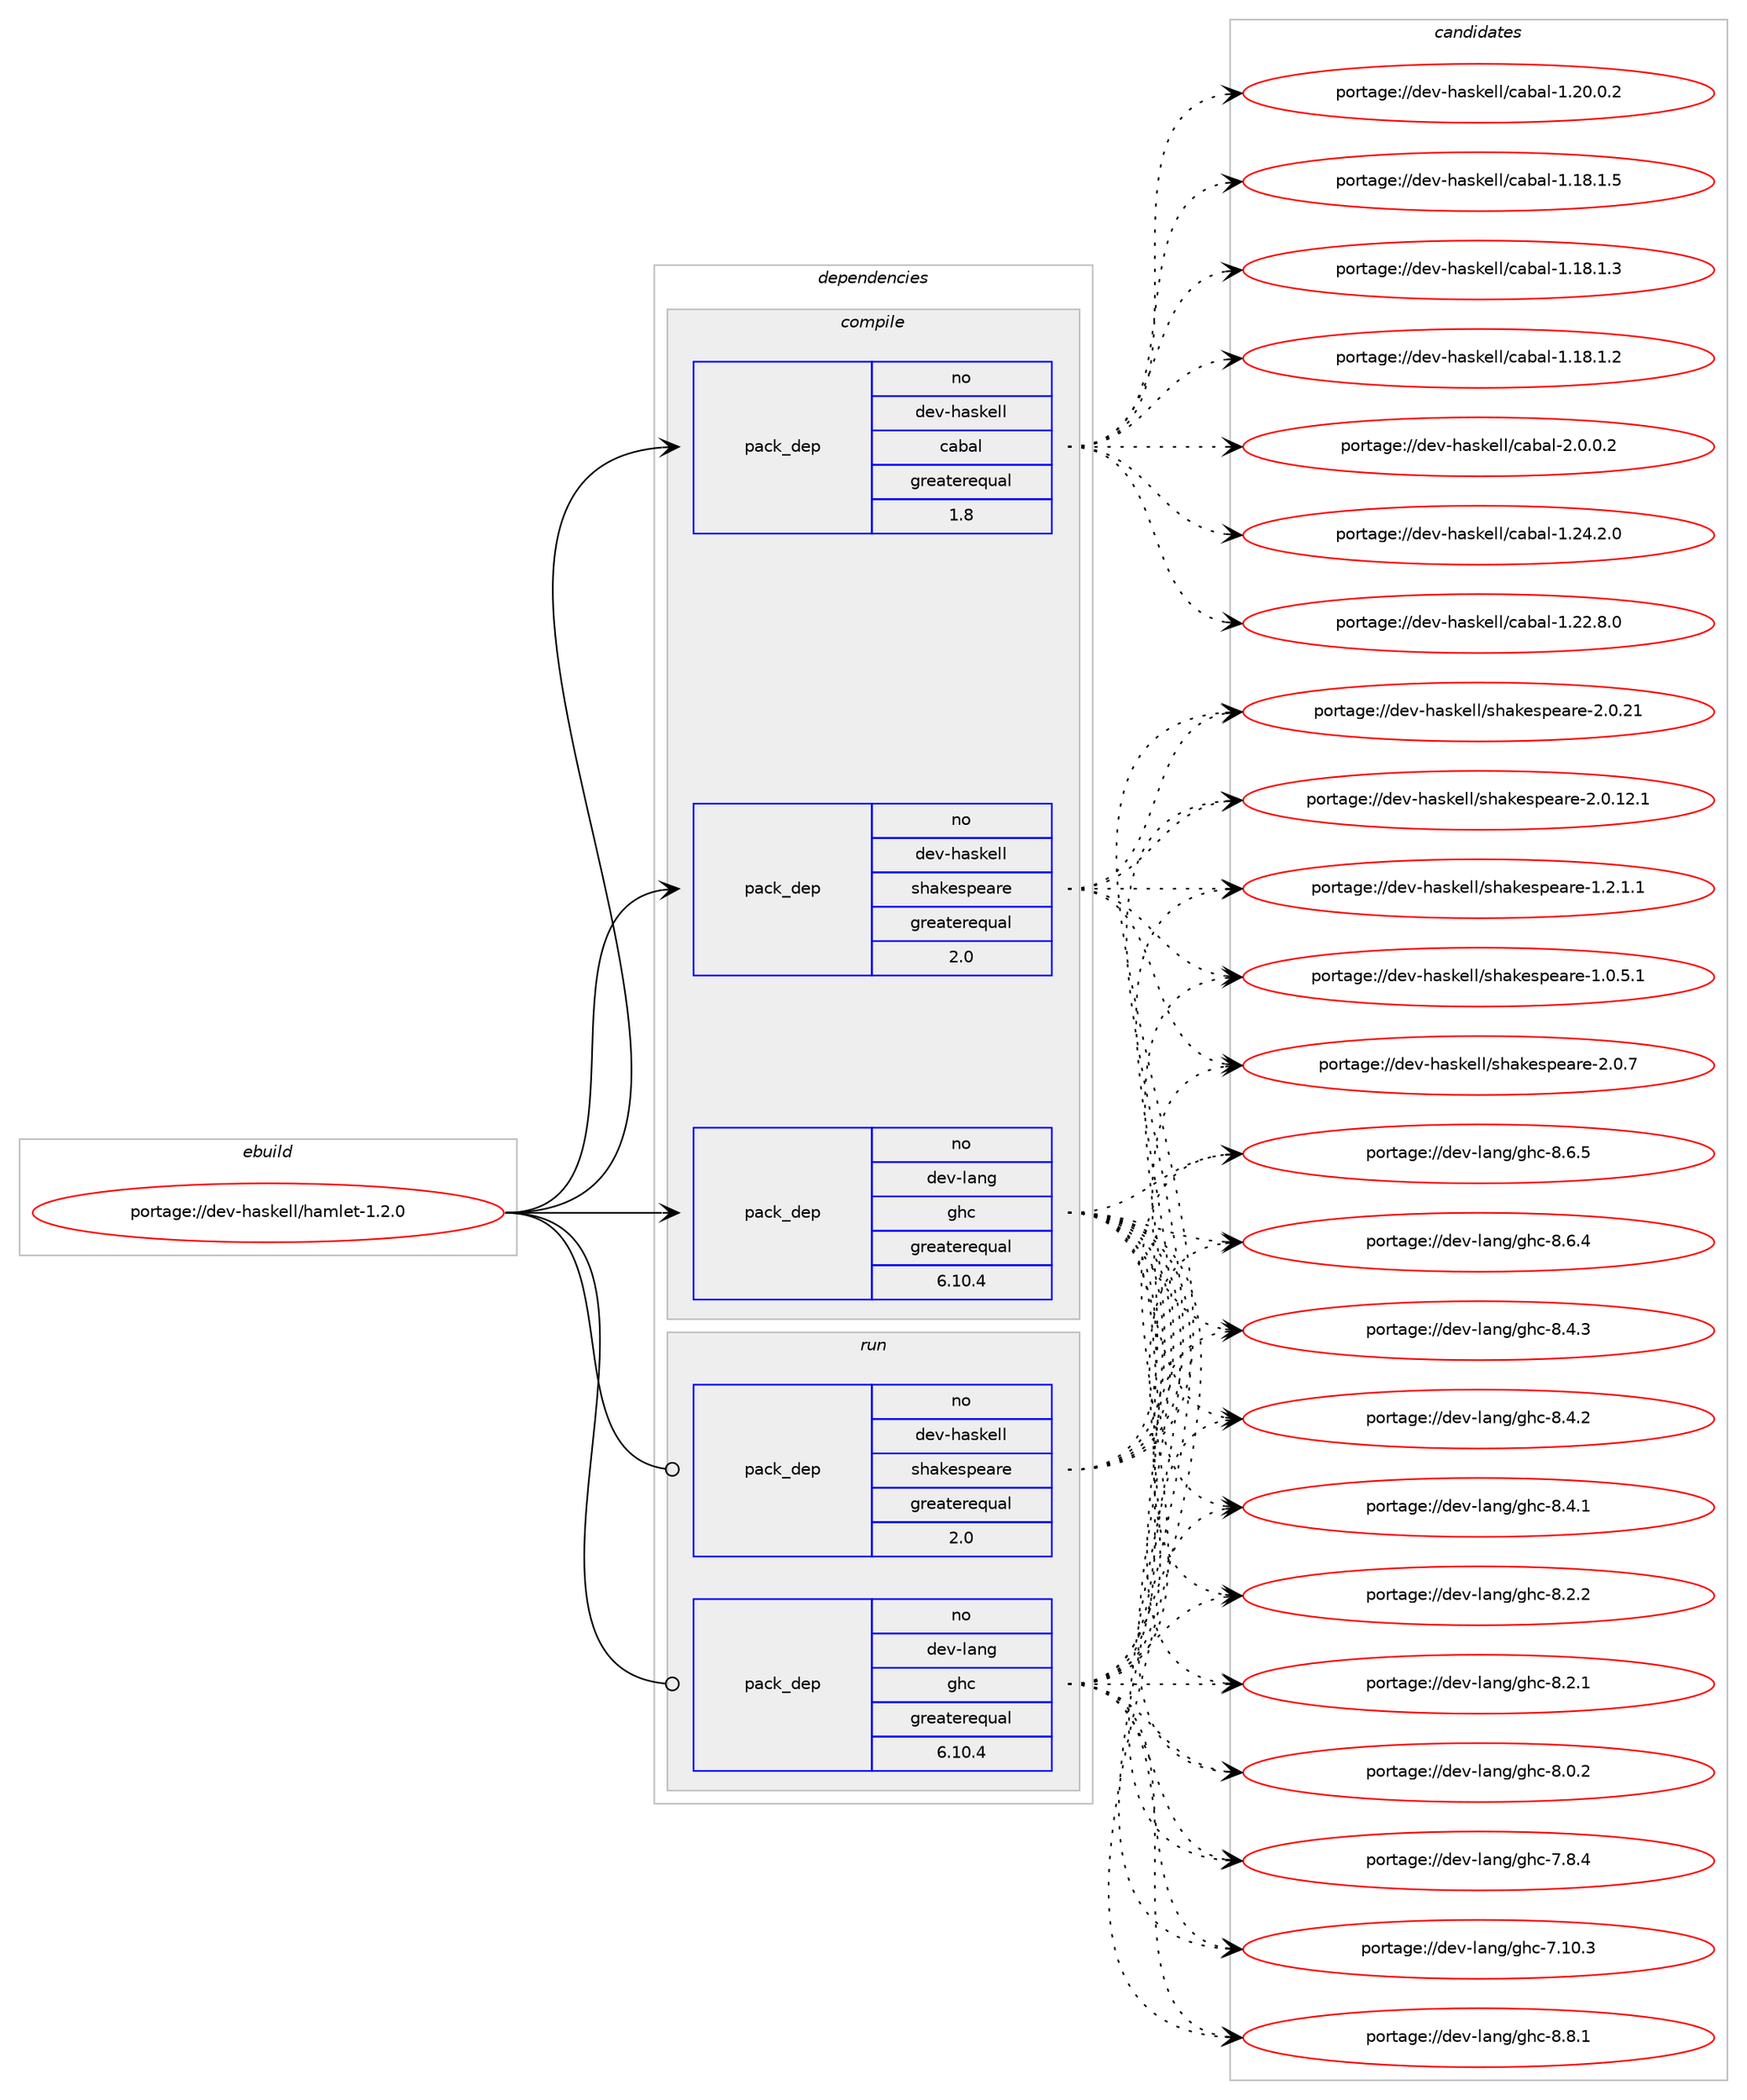 digraph prolog {

# *************
# Graph options
# *************

newrank=true;
concentrate=true;
compound=true;
graph [rankdir=LR,fontname=Helvetica,fontsize=10,ranksep=1.5];#, ranksep=2.5, nodesep=0.2];
edge  [arrowhead=vee];
node  [fontname=Helvetica,fontsize=10];

# **********
# The ebuild
# **********

subgraph cluster_leftcol {
color=gray;
label=<<i>ebuild</i>>;
id [label="portage://dev-haskell/hamlet-1.2.0", color=red, width=4, href="../dev-haskell/hamlet-1.2.0.svg"];
}

# ****************
# The dependencies
# ****************

subgraph cluster_midcol {
color=gray;
label=<<i>dependencies</i>>;
subgraph cluster_compile {
fillcolor="#eeeeee";
style=filled;
label=<<i>compile</i>>;
subgraph pack420455 {
dependency560808 [label=<<TABLE BORDER="0" CELLBORDER="1" CELLSPACING="0" CELLPADDING="4" WIDTH="220"><TR><TD ROWSPAN="6" CELLPADDING="30">pack_dep</TD></TR><TR><TD WIDTH="110">no</TD></TR><TR><TD>dev-haskell</TD></TR><TR><TD>cabal</TD></TR><TR><TD>greaterequal</TD></TR><TR><TD>1.8</TD></TR></TABLE>>, shape=none, color=blue];
}
id:e -> dependency560808:w [weight=20,style="solid",arrowhead="vee"];
subgraph pack420456 {
dependency560809 [label=<<TABLE BORDER="0" CELLBORDER="1" CELLSPACING="0" CELLPADDING="4" WIDTH="220"><TR><TD ROWSPAN="6" CELLPADDING="30">pack_dep</TD></TR><TR><TD WIDTH="110">no</TD></TR><TR><TD>dev-haskell</TD></TR><TR><TD>shakespeare</TD></TR><TR><TD>greaterequal</TD></TR><TR><TD>2.0</TD></TR></TABLE>>, shape=none, color=blue];
}
id:e -> dependency560809:w [weight=20,style="solid",arrowhead="vee"];
subgraph pack420457 {
dependency560810 [label=<<TABLE BORDER="0" CELLBORDER="1" CELLSPACING="0" CELLPADDING="4" WIDTH="220"><TR><TD ROWSPAN="6" CELLPADDING="30">pack_dep</TD></TR><TR><TD WIDTH="110">no</TD></TR><TR><TD>dev-lang</TD></TR><TR><TD>ghc</TD></TR><TR><TD>greaterequal</TD></TR><TR><TD>6.10.4</TD></TR></TABLE>>, shape=none, color=blue];
}
id:e -> dependency560810:w [weight=20,style="solid",arrowhead="vee"];
}
subgraph cluster_compileandrun {
fillcolor="#eeeeee";
style=filled;
label=<<i>compile and run</i>>;
}
subgraph cluster_run {
fillcolor="#eeeeee";
style=filled;
label=<<i>run</i>>;
subgraph pack420458 {
dependency560811 [label=<<TABLE BORDER="0" CELLBORDER="1" CELLSPACING="0" CELLPADDING="4" WIDTH="220"><TR><TD ROWSPAN="6" CELLPADDING="30">pack_dep</TD></TR><TR><TD WIDTH="110">no</TD></TR><TR><TD>dev-haskell</TD></TR><TR><TD>shakespeare</TD></TR><TR><TD>greaterequal</TD></TR><TR><TD>2.0</TD></TR></TABLE>>, shape=none, color=blue];
}
id:e -> dependency560811:w [weight=20,style="solid",arrowhead="odot"];
subgraph pack420459 {
dependency560812 [label=<<TABLE BORDER="0" CELLBORDER="1" CELLSPACING="0" CELLPADDING="4" WIDTH="220"><TR><TD ROWSPAN="6" CELLPADDING="30">pack_dep</TD></TR><TR><TD WIDTH="110">no</TD></TR><TR><TD>dev-lang</TD></TR><TR><TD>ghc</TD></TR><TR><TD>greaterequal</TD></TR><TR><TD>6.10.4</TD></TR></TABLE>>, shape=none, color=blue];
}
id:e -> dependency560812:w [weight=20,style="solid",arrowhead="odot"];
}
}

# **************
# The candidates
# **************

subgraph cluster_choices {
rank=same;
color=gray;
label=<<i>candidates</i>>;

subgraph choice420455 {
color=black;
nodesep=1;
choice100101118451049711510710110810847999798971084550464846484650 [label="portage://dev-haskell/cabal-2.0.0.2", color=red, width=4,href="../dev-haskell/cabal-2.0.0.2.svg"];
choice10010111845104971151071011081084799979897108454946505246504648 [label="portage://dev-haskell/cabal-1.24.2.0", color=red, width=4,href="../dev-haskell/cabal-1.24.2.0.svg"];
choice10010111845104971151071011081084799979897108454946505046564648 [label="portage://dev-haskell/cabal-1.22.8.0", color=red, width=4,href="../dev-haskell/cabal-1.22.8.0.svg"];
choice10010111845104971151071011081084799979897108454946504846484650 [label="portage://dev-haskell/cabal-1.20.0.2", color=red, width=4,href="../dev-haskell/cabal-1.20.0.2.svg"];
choice10010111845104971151071011081084799979897108454946495646494653 [label="portage://dev-haskell/cabal-1.18.1.5", color=red, width=4,href="../dev-haskell/cabal-1.18.1.5.svg"];
choice10010111845104971151071011081084799979897108454946495646494651 [label="portage://dev-haskell/cabal-1.18.1.3", color=red, width=4,href="../dev-haskell/cabal-1.18.1.3.svg"];
choice10010111845104971151071011081084799979897108454946495646494650 [label="portage://dev-haskell/cabal-1.18.1.2", color=red, width=4,href="../dev-haskell/cabal-1.18.1.2.svg"];
dependency560808:e -> choice100101118451049711510710110810847999798971084550464846484650:w [style=dotted,weight="100"];
dependency560808:e -> choice10010111845104971151071011081084799979897108454946505246504648:w [style=dotted,weight="100"];
dependency560808:e -> choice10010111845104971151071011081084799979897108454946505046564648:w [style=dotted,weight="100"];
dependency560808:e -> choice10010111845104971151071011081084799979897108454946504846484650:w [style=dotted,weight="100"];
dependency560808:e -> choice10010111845104971151071011081084799979897108454946495646494653:w [style=dotted,weight="100"];
dependency560808:e -> choice10010111845104971151071011081084799979897108454946495646494651:w [style=dotted,weight="100"];
dependency560808:e -> choice10010111845104971151071011081084799979897108454946495646494650:w [style=dotted,weight="100"];
}
subgraph choice420456 {
color=black;
nodesep=1;
choice1001011184510497115107101108108471151049710710111511210197114101455046484655 [label="portage://dev-haskell/shakespeare-2.0.7", color=red, width=4,href="../dev-haskell/shakespeare-2.0.7.svg"];
choice100101118451049711510710110810847115104971071011151121019711410145504648465049 [label="portage://dev-haskell/shakespeare-2.0.21", color=red, width=4,href="../dev-haskell/shakespeare-2.0.21.svg"];
choice1001011184510497115107101108108471151049710710111511210197114101455046484649504649 [label="portage://dev-haskell/shakespeare-2.0.12.1", color=red, width=4,href="../dev-haskell/shakespeare-2.0.12.1.svg"];
choice10010111845104971151071011081084711510497107101115112101971141014549465046494649 [label="portage://dev-haskell/shakespeare-1.2.1.1", color=red, width=4,href="../dev-haskell/shakespeare-1.2.1.1.svg"];
choice10010111845104971151071011081084711510497107101115112101971141014549464846534649 [label="portage://dev-haskell/shakespeare-1.0.5.1", color=red, width=4,href="../dev-haskell/shakespeare-1.0.5.1.svg"];
dependency560809:e -> choice1001011184510497115107101108108471151049710710111511210197114101455046484655:w [style=dotted,weight="100"];
dependency560809:e -> choice100101118451049711510710110810847115104971071011151121019711410145504648465049:w [style=dotted,weight="100"];
dependency560809:e -> choice1001011184510497115107101108108471151049710710111511210197114101455046484649504649:w [style=dotted,weight="100"];
dependency560809:e -> choice10010111845104971151071011081084711510497107101115112101971141014549465046494649:w [style=dotted,weight="100"];
dependency560809:e -> choice10010111845104971151071011081084711510497107101115112101971141014549464846534649:w [style=dotted,weight="100"];
}
subgraph choice420457 {
color=black;
nodesep=1;
choice10010111845108971101034710310499455646564649 [label="portage://dev-lang/ghc-8.8.1", color=red, width=4,href="../dev-lang/ghc-8.8.1.svg"];
choice10010111845108971101034710310499455646544653 [label="portage://dev-lang/ghc-8.6.5", color=red, width=4,href="../dev-lang/ghc-8.6.5.svg"];
choice10010111845108971101034710310499455646544652 [label="portage://dev-lang/ghc-8.6.4", color=red, width=4,href="../dev-lang/ghc-8.6.4.svg"];
choice10010111845108971101034710310499455646524651 [label="portage://dev-lang/ghc-8.4.3", color=red, width=4,href="../dev-lang/ghc-8.4.3.svg"];
choice10010111845108971101034710310499455646524650 [label="portage://dev-lang/ghc-8.4.2", color=red, width=4,href="../dev-lang/ghc-8.4.2.svg"];
choice10010111845108971101034710310499455646524649 [label="portage://dev-lang/ghc-8.4.1", color=red, width=4,href="../dev-lang/ghc-8.4.1.svg"];
choice10010111845108971101034710310499455646504650 [label="portage://dev-lang/ghc-8.2.2", color=red, width=4,href="../dev-lang/ghc-8.2.2.svg"];
choice10010111845108971101034710310499455646504649 [label="portage://dev-lang/ghc-8.2.1", color=red, width=4,href="../dev-lang/ghc-8.2.1.svg"];
choice10010111845108971101034710310499455646484650 [label="portage://dev-lang/ghc-8.0.2", color=red, width=4,href="../dev-lang/ghc-8.0.2.svg"];
choice10010111845108971101034710310499455546564652 [label="portage://dev-lang/ghc-7.8.4", color=red, width=4,href="../dev-lang/ghc-7.8.4.svg"];
choice1001011184510897110103471031049945554649484651 [label="portage://dev-lang/ghc-7.10.3", color=red, width=4,href="../dev-lang/ghc-7.10.3.svg"];
dependency560810:e -> choice10010111845108971101034710310499455646564649:w [style=dotted,weight="100"];
dependency560810:e -> choice10010111845108971101034710310499455646544653:w [style=dotted,weight="100"];
dependency560810:e -> choice10010111845108971101034710310499455646544652:w [style=dotted,weight="100"];
dependency560810:e -> choice10010111845108971101034710310499455646524651:w [style=dotted,weight="100"];
dependency560810:e -> choice10010111845108971101034710310499455646524650:w [style=dotted,weight="100"];
dependency560810:e -> choice10010111845108971101034710310499455646524649:w [style=dotted,weight="100"];
dependency560810:e -> choice10010111845108971101034710310499455646504650:w [style=dotted,weight="100"];
dependency560810:e -> choice10010111845108971101034710310499455646504649:w [style=dotted,weight="100"];
dependency560810:e -> choice10010111845108971101034710310499455646484650:w [style=dotted,weight="100"];
dependency560810:e -> choice10010111845108971101034710310499455546564652:w [style=dotted,weight="100"];
dependency560810:e -> choice1001011184510897110103471031049945554649484651:w [style=dotted,weight="100"];
}
subgraph choice420458 {
color=black;
nodesep=1;
choice1001011184510497115107101108108471151049710710111511210197114101455046484655 [label="portage://dev-haskell/shakespeare-2.0.7", color=red, width=4,href="../dev-haskell/shakespeare-2.0.7.svg"];
choice100101118451049711510710110810847115104971071011151121019711410145504648465049 [label="portage://dev-haskell/shakespeare-2.0.21", color=red, width=4,href="../dev-haskell/shakespeare-2.0.21.svg"];
choice1001011184510497115107101108108471151049710710111511210197114101455046484649504649 [label="portage://dev-haskell/shakespeare-2.0.12.1", color=red, width=4,href="../dev-haskell/shakespeare-2.0.12.1.svg"];
choice10010111845104971151071011081084711510497107101115112101971141014549465046494649 [label="portage://dev-haskell/shakespeare-1.2.1.1", color=red, width=4,href="../dev-haskell/shakespeare-1.2.1.1.svg"];
choice10010111845104971151071011081084711510497107101115112101971141014549464846534649 [label="portage://dev-haskell/shakespeare-1.0.5.1", color=red, width=4,href="../dev-haskell/shakespeare-1.0.5.1.svg"];
dependency560811:e -> choice1001011184510497115107101108108471151049710710111511210197114101455046484655:w [style=dotted,weight="100"];
dependency560811:e -> choice100101118451049711510710110810847115104971071011151121019711410145504648465049:w [style=dotted,weight="100"];
dependency560811:e -> choice1001011184510497115107101108108471151049710710111511210197114101455046484649504649:w [style=dotted,weight="100"];
dependency560811:e -> choice10010111845104971151071011081084711510497107101115112101971141014549465046494649:w [style=dotted,weight="100"];
dependency560811:e -> choice10010111845104971151071011081084711510497107101115112101971141014549464846534649:w [style=dotted,weight="100"];
}
subgraph choice420459 {
color=black;
nodesep=1;
choice10010111845108971101034710310499455646564649 [label="portage://dev-lang/ghc-8.8.1", color=red, width=4,href="../dev-lang/ghc-8.8.1.svg"];
choice10010111845108971101034710310499455646544653 [label="portage://dev-lang/ghc-8.6.5", color=red, width=4,href="../dev-lang/ghc-8.6.5.svg"];
choice10010111845108971101034710310499455646544652 [label="portage://dev-lang/ghc-8.6.4", color=red, width=4,href="../dev-lang/ghc-8.6.4.svg"];
choice10010111845108971101034710310499455646524651 [label="portage://dev-lang/ghc-8.4.3", color=red, width=4,href="../dev-lang/ghc-8.4.3.svg"];
choice10010111845108971101034710310499455646524650 [label="portage://dev-lang/ghc-8.4.2", color=red, width=4,href="../dev-lang/ghc-8.4.2.svg"];
choice10010111845108971101034710310499455646524649 [label="portage://dev-lang/ghc-8.4.1", color=red, width=4,href="../dev-lang/ghc-8.4.1.svg"];
choice10010111845108971101034710310499455646504650 [label="portage://dev-lang/ghc-8.2.2", color=red, width=4,href="../dev-lang/ghc-8.2.2.svg"];
choice10010111845108971101034710310499455646504649 [label="portage://dev-lang/ghc-8.2.1", color=red, width=4,href="../dev-lang/ghc-8.2.1.svg"];
choice10010111845108971101034710310499455646484650 [label="portage://dev-lang/ghc-8.0.2", color=red, width=4,href="../dev-lang/ghc-8.0.2.svg"];
choice10010111845108971101034710310499455546564652 [label="portage://dev-lang/ghc-7.8.4", color=red, width=4,href="../dev-lang/ghc-7.8.4.svg"];
choice1001011184510897110103471031049945554649484651 [label="portage://dev-lang/ghc-7.10.3", color=red, width=4,href="../dev-lang/ghc-7.10.3.svg"];
dependency560812:e -> choice10010111845108971101034710310499455646564649:w [style=dotted,weight="100"];
dependency560812:e -> choice10010111845108971101034710310499455646544653:w [style=dotted,weight="100"];
dependency560812:e -> choice10010111845108971101034710310499455646544652:w [style=dotted,weight="100"];
dependency560812:e -> choice10010111845108971101034710310499455646524651:w [style=dotted,weight="100"];
dependency560812:e -> choice10010111845108971101034710310499455646524650:w [style=dotted,weight="100"];
dependency560812:e -> choice10010111845108971101034710310499455646524649:w [style=dotted,weight="100"];
dependency560812:e -> choice10010111845108971101034710310499455646504650:w [style=dotted,weight="100"];
dependency560812:e -> choice10010111845108971101034710310499455646504649:w [style=dotted,weight="100"];
dependency560812:e -> choice10010111845108971101034710310499455646484650:w [style=dotted,weight="100"];
dependency560812:e -> choice10010111845108971101034710310499455546564652:w [style=dotted,weight="100"];
dependency560812:e -> choice1001011184510897110103471031049945554649484651:w [style=dotted,weight="100"];
}
}

}
